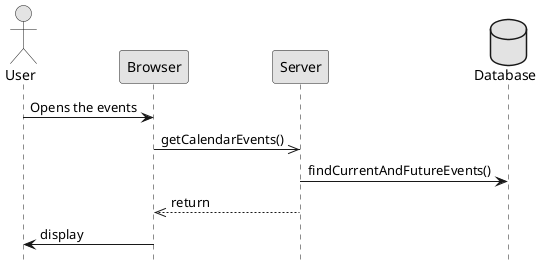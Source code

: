 @startuml  analysis1

skinparam monochrome true
skinparam shadowing false
hide footbox

actor User
database Database order 100

User -> Browser : Opens the events
Browser ->> Server : getCalendarEvents()
Server -> Database : findCurrentAndFutureEvents()

Server -->> Browser : return
Browser -> User : display

@enduml
